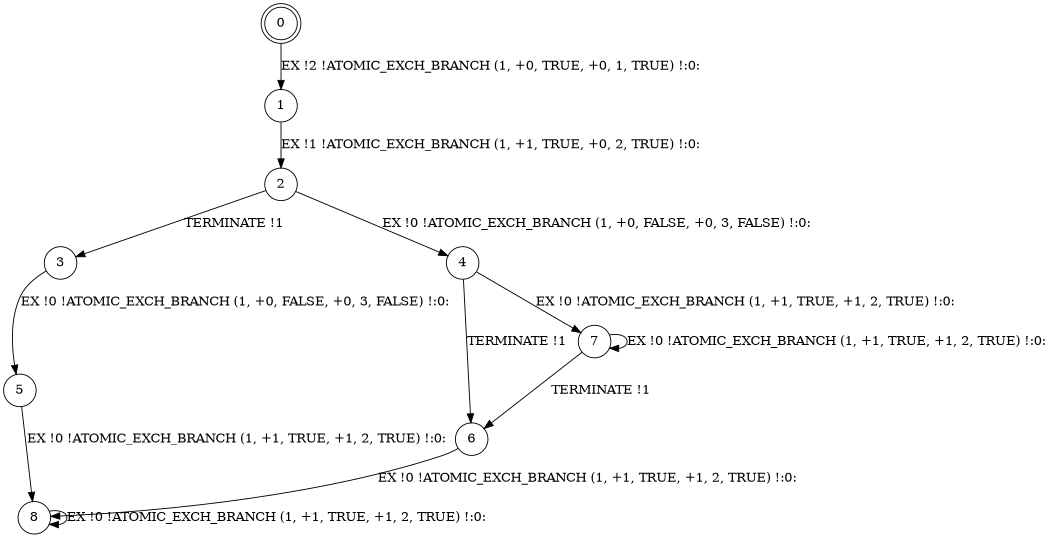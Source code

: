 digraph BCG {
size = "7, 10.5";
center = TRUE;
node [shape = circle];
0 [peripheries = 2];
0 -> 1 [label = "EX !2 !ATOMIC_EXCH_BRANCH (1, +0, TRUE, +0, 1, TRUE) !:0:"];
1 -> 2 [label = "EX !1 !ATOMIC_EXCH_BRANCH (1, +1, TRUE, +0, 2, TRUE) !:0:"];
2 -> 3 [label = "TERMINATE !1"];
2 -> 4 [label = "EX !0 !ATOMIC_EXCH_BRANCH (1, +0, FALSE, +0, 3, FALSE) !:0:"];
3 -> 5 [label = "EX !0 !ATOMIC_EXCH_BRANCH (1, +0, FALSE, +0, 3, FALSE) !:0:"];
4 -> 6 [label = "TERMINATE !1"];
4 -> 7 [label = "EX !0 !ATOMIC_EXCH_BRANCH (1, +1, TRUE, +1, 2, TRUE) !:0:"];
5 -> 8 [label = "EX !0 !ATOMIC_EXCH_BRANCH (1, +1, TRUE, +1, 2, TRUE) !:0:"];
6 -> 8 [label = "EX !0 !ATOMIC_EXCH_BRANCH (1, +1, TRUE, +1, 2, TRUE) !:0:"];
7 -> 6 [label = "TERMINATE !1"];
7 -> 7 [label = "EX !0 !ATOMIC_EXCH_BRANCH (1, +1, TRUE, +1, 2, TRUE) !:0:"];
8 -> 8 [label = "EX !0 !ATOMIC_EXCH_BRANCH (1, +1, TRUE, +1, 2, TRUE) !:0:"];
}
